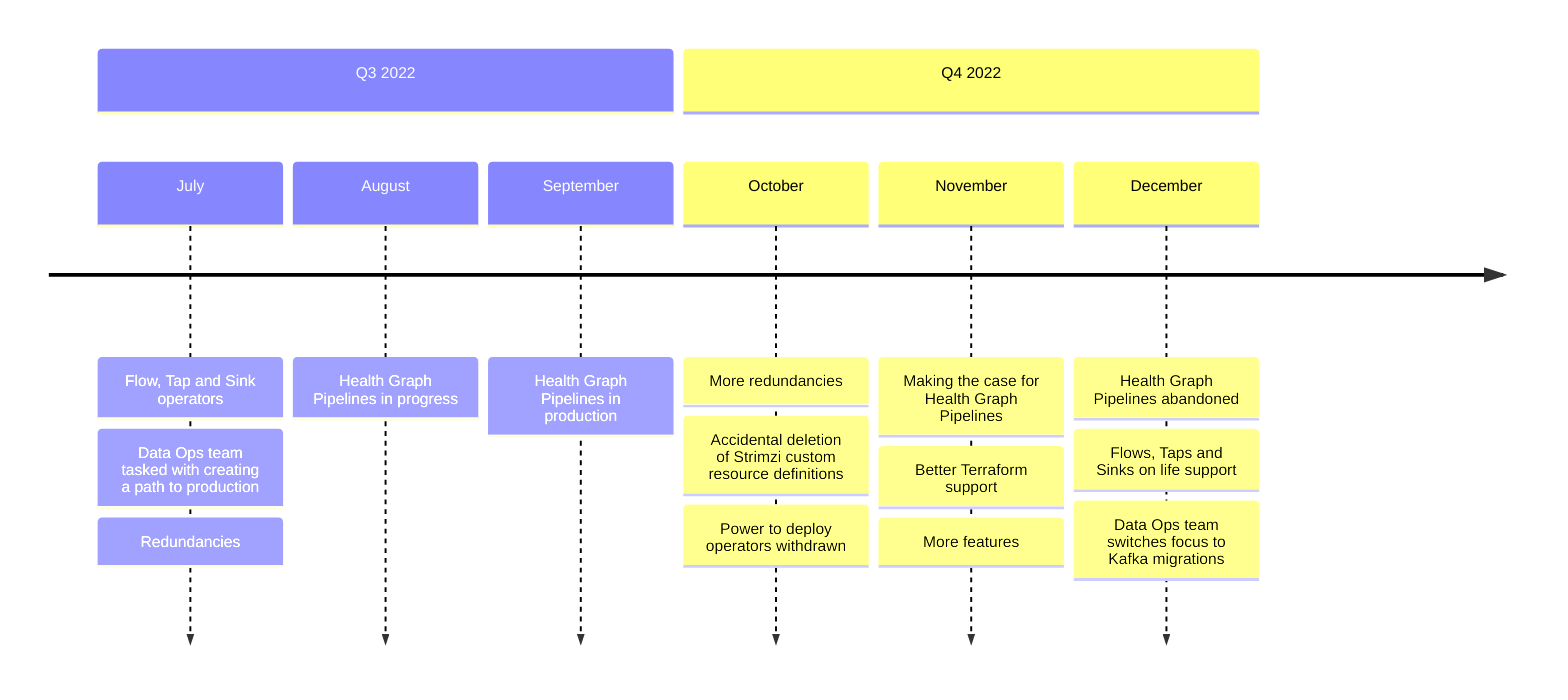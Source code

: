 ---

config:
  theme: default

---

timeline
    section Q3 2022
      July : Flow, Tap and Sink operators : Data Ops team tasked with creating a path to production : Redundancies
      August : Health Graph Pipelines in progress
      September : Health Graph Pipelines in production
    section Q4 2022
      October :  More redundancies : Accidental deletion of Strimzi custom resource definitions : Power to deploy operators withdrawn
      November : Making the case for Health Graph Pipelines : Better Terraform support : More features
      December : Health Graph Pipelines abandoned : Flows, Taps and Sinks on life support : Data Ops team switches focus to Kafka migrations